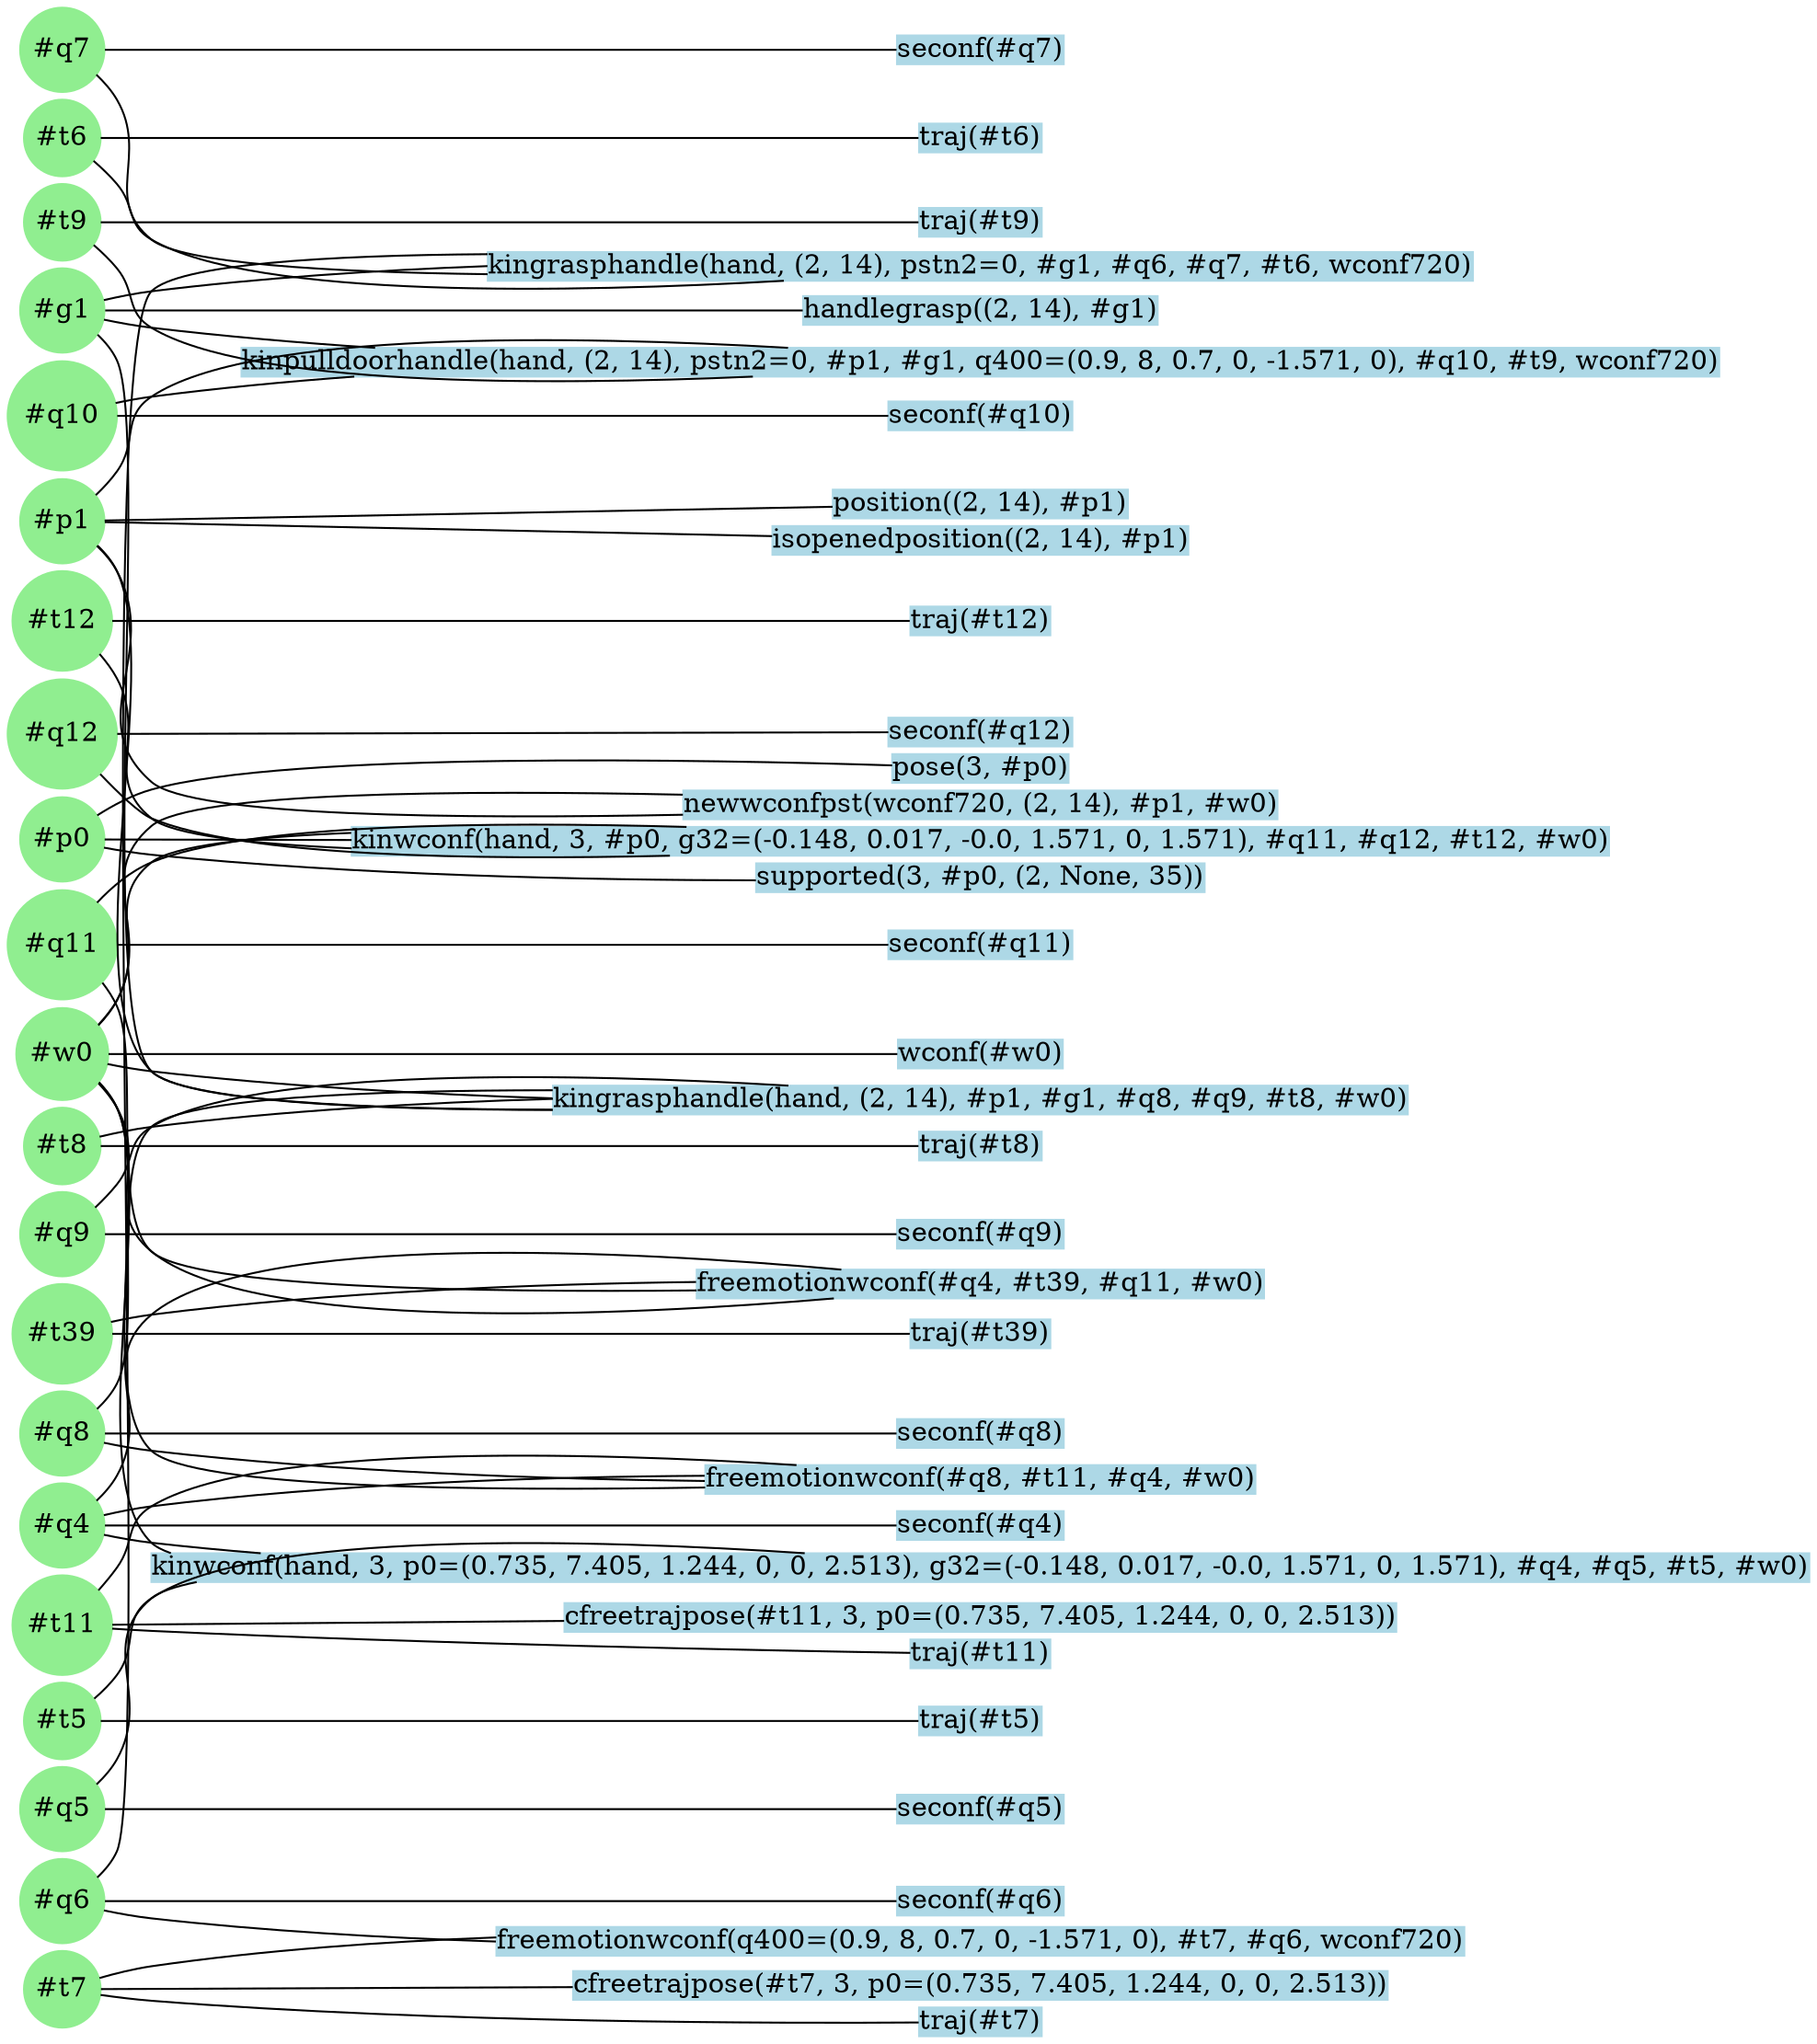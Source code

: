 strict graph "" {
	graph [bb="0,0,939.57,1052.4",
		dpi=300,
		nodesep=0.05,
		outputMode=nodesfirst,
		rankdir=RL,
		ranksep=0.25
	];
	node [colorscheme=SVG,
		height=0.02,
		label="\N",
		margin=0,
		style=filled,
		width=0
	];
	edge [colorscheme=SVG];
	"seconf(#q7)"	[color=LightBlue,
		height=0.20833,
		pos="507.07,1030.5",
		shape=box,
		width=1.2083];
	"#q7"	[color=LightGreen,
		height=0.6089,
		pos="28.284,1030.5",
		shape=circle,
		width=0.6089];
	"seconf(#q7)" -- "#q7"	[pos="463.34,1030.5 364.6,1030.5 123.47,1030.5 50.532,1030.5"];
	"traj(#t8)"	[color=LightBlue,
		height=0.20833,
		pos="507.07,464.5",
		shape=box,
		width=0.88889];
	"#t8"	[color=LightGreen,
		height=0.54997,
		pos="28.284,464.5",
		shape=circle,
		width=0.54997];
	"traj(#t8)" -- "#t8"	[pos="474.79,464.5 383.84,464.5 121.33,464.5 48.324,464.5"];
	"traj(#t9)"	[color=LightBlue,
		height=0.20833,
		pos="507.07,940.5",
		shape=box,
		width=0.88889];
	"#t9"	[color=LightGreen,
		height=0.54997,
		pos="28.284,940.5",
		shape=circle,
		width=0.54997];
	"traj(#t9)" -- "#t9"	[pos="474.79,940.5 383.84,940.5 121.33,940.5 48.324,940.5"];
	"kinpulldoorhandle(hand, (2, 14), pstn2=0, #p1, #g1, q400=(0.9, 8, 0.7, 0, -1.571, 0), #q10, #t9, wconf720)"	[color=LightBlue,
		height=0.20833,
		pos="507.07,867.5",
		shape=box,
		width=10.708];
	"kinpulldoorhandle(hand, (2, 14), pstn2=0, #p1, #g1, q400=(0.9, 8, 0.7, 0, -1.571, 0), #q10, #t9, wconf720)" -- "#t9"	[pos="388.37,859.99 278.97,855.21 125.48,854.76 74.569,885.5 60.93,893.74 66.682,904.19 56.569,916.5 53.045,920.79 48.719,924.97 44.56,\
928.6"];
	"#p1"	[color=LightGreen,
		height=0.6089,
		pos="28.284,786.5",
		shape=circle,
		width=0.6089];
	"kinpulldoorhandle(hand, (2, 14), pstn2=0, #p1, #g1, q400=(0.9, 8, 0.7, 0, -1.571, 0), #q10, #t9, wconf720)" -- "#p1"	[pos="409.24,875.02 299.05,881.63 127.5,885.48 74.569,850.5 58.977,840.2 67.517,827.64 56.569,812.5 53.425,808.15 49.496,803.92 45.607,\
800.18"];
	"#g1"	[color=LightGreen,
		height=0.6089,
		pos="28.284,894.5",
		shape=circle,
		width=0.6089];
	"kinpulldoorhandle(hand, (2, 14), pstn2=0, #p1, #g1, q400=(0.9, 8, 0.7, 0, -1.571, 0), #q10, #t9, wconf720)" -- "#g1"	[pos="190.71,875.01 151.52,877.6 112.07,881.02 74.569,885.5 66.45,886.47 57.612,888.1 49.917,889.7"];
	"#q10"	[color=LightGreen,
		height=0.78567,
		pos="28.284,840.5",
		shape=circle,
		width=0.78567];
	"kinpulldoorhandle(hand, (2, 14), pstn2=0, #p1, #g1, q400=(0.9, 8, 0.7, 0, -1.571, 0), #q10, #t9, wconf720)" -- "#q10"	[pos="168.73,859.99 136.84,857.55 105.05,854.43 74.569,850.5 68.5,849.72 62.043,848.52 55.964,847.22"];
	"cfreetrajpose(#t7, 3, p0=(0.735, 7.405, 1.244, 0, 0, 2.513))"	[color=LightBlue,
		height=0.20833,
		pos="507.07,26.5",
		shape=box,
		width=5.9028];
	"#t7"	[color=LightGreen,
		height=0.54997,
		pos="28.284,24.5",
		shape=circle,
		width=0.54997];
	"cfreetrajpose(#t7, 3, p0=(0.735, 7.405, 1.244, 0, 0, 2.513))" -- "#t7"	[pos="294.51,25.613 195.45,25.197 90.133,24.755 48.143,24.579"];
	"traj(#t6)"	[color=LightBlue,
		height=0.20833,
		pos="507.07,984.5",
		shape=box,
		width=0.88889];
	"#t6"	[color=LightGreen,
		height=0.54997,
		pos="28.284,984.5",
		shape=circle,
		width=0.54997];
	"traj(#t6)" -- "#t6"	[pos="474.79,984.5 383.84,984.5 121.33,984.5 48.324,984.5"];
	"traj(#t12)"	[color=LightBlue,
		height=0.20833,
		pos="507.07,734.5",
		shape=box,
		width=1.0139];
	"#t12"	[color=LightGreen,
		height=0.72675,
		pos="28.284,734.5",
		shape=circle,
		width=0.72675];
	"traj(#t12)" -- "#t12"	[pos="470.23,734.5 377.98,734.5 133.98,734.5 54.618,734.5"];
	"newwconfpst(wconf720, (2, 14), #p1, #w0)"	[color=LightBlue,
		height=0.20833,
		pos="507.07,640.5",
		shape=box,
		width=4.3056];
	"newwconfpst(wconf720, (2, 14), #p1, #w0)" -- "#p1"	[pos="351.93,635.39 236.67,633.12 95.492,634.27 74.569,652.5 37.879,684.47 79.355,717.5 56.569,760.5 53.995,765.36 50.173,769.83 46.198,\
773.64"];
	"#w0"	[color=LightGreen,
		height=0.66782,
		pos="28.284,512.5",
		shape=circle,
		width=0.66782];
	"newwconfpst(wconf720, (2, 14), #p1, #w0)" -- "#w0"	[pos="351.81,645.8 236.71,648.22 95.804,647.33 74.569,629.5 43.66,603.55 75.419,576.18 56.569,540.5 54.159,535.94 50.776,531.62 47.209,\
527.8"];
	"seconf(#q11)"	[color=LightBlue,
		height=0.20833,
		pos="507.07,568.5",
		shape=box,
		width=1.3333];
	"#q11"	[color=LightGreen,
		height=0.78567,
		pos="28.284,568.5",
		shape=circle,
		width=0.78567];
	"seconf(#q11)" -- "#q11"	[pos="459.05,568.5 360.49,568.5 134.93,568.5 56.647,568.5"];
	"position((2, 14), #p1)"	[color=LightBlue,
		height=0.20833,
		pos="507.07,795.5",
		shape=box,
		width=2.1389];
	"position((2, 14), #p1)" -- "#p1"	[pos="429.99,794.06 318.26,791.95 115.92,788.14 50.383,786.9"];
	"traj(#t5)"	[color=LightBlue,
		height=0.20833,
		pos="507.07,164.5",
		shape=box,
		width=0.88889];
	"#t5"	[color=LightGreen,
		height=0.54997,
		pos="28.284,164.5",
		shape=circle,
		width=0.54997];
	"traj(#t5)" -- "#t5"	[pos="474.79,164.5 383.84,164.5 121.33,164.5 48.324,164.5"];
	"isopenedposition((2, 14), #p1)"	[color=LightBlue,
		height=0.20833,
		pos="507.07,776.5",
		shape=box,
		width=3.0139];
	"isopenedposition((2, 14), #p1)" -- "#p1"	[pos="398.47,778.76 283.67,781.16 110.25,784.8 50.438,786.06"];
	"cfreetrajpose(#t11, 3, p0=(0.735, 7.405, 1.244, 0, 0, 2.513))"	[color=LightBlue,
		height=0.20833,
		pos="507.07,218.5",
		shape=box,
		width=6.0278];
	"#t11"	[color=LightGreen,
		height=0.72675,
		pos="28.284,214.5",
		shape=circle,
		width=0.72675];
	"cfreetrajpose(#t11, 3, p0=(0.735, 7.405, 1.244, 0, 0, 2.513))" -- "#t11"	[pos="290,216.69 197.11,215.91 99.66,215.09 54.729,214.71"];
	"traj(#t39)"	[color=LightBlue,
		height=0.20833,
		pos="507.07,366.5",
		shape=box,
		width=1.0139];
	"#t39"	[color=LightGreen,
		height=0.72675,
		pos="28.284,366.5",
		shape=circle,
		width=0.72675];
	"traj(#t39)" -- "#t39"	[pos="470.23,366.5 377.98,366.5 133.98,366.5 54.618,366.5"];
	"seconf(#q5)"	[color=LightBlue,
		height=0.20833,
		pos="507.07,118.5",
		shape=box,
		width=1.2083];
	"#q5"	[color=LightGreen,
		height=0.6089,
		pos="28.284,118.5",
		shape=circle,
		width=0.6089];
	"seconf(#q5)" -- "#q5"	[pos="463.34,118.5 364.6,118.5 123.47,118.5 50.532,118.5"];
	"seconf(#q8)"	[color=LightBlue,
		height=0.20833,
		pos="507.07,314.5",
		shape=box,
		width=1.2083];
	"#q8"	[color=LightGreen,
		height=0.6089,
		pos="28.284,314.5",
		shape=circle,
		width=0.6089];
	"seconf(#q8)" -- "#q8"	[pos="463.34,314.5 364.6,314.5 123.47,314.5 50.532,314.5"];
	"freemotionwconf(#q4, #t39, #q11, #w0)"	[color=LightBlue,
		height=0.20833,
		pos="507.07,392.5",
		shape=box,
		width=4.1111];
	"freemotionwconf(#q4, #t39, #q11, #w0)" -- "#w0"	[pos="430.62,384.98 321.54,375.8 127.09,366.39 74.569,409.5 48.072,431.25 73.123,454.48 56.569,484.5 54.077,489.02 50.661,493.32 47.087,\
497.14"];
	"freemotionwconf(#q4, #t39, #q11, #w0)" -- "#q11"	[pos="359.02,389.16 242.41,388.01 95.604,390.5 74.569,409.5 53.417,428.61 68.28,510.51 56.569,536.5 54.649,540.76 51.984,544.89 49.066,\
548.69"];
	"freemotionwconf(#q4, #t39, #q11, #w0)" -- "#t39"	[pos="358.74,393.59 275.1,392.58 168.63,388.53 74.569,376.5 67.86,375.64 60.679,374.27 54.057,372.81"];
	"#q4"	[color=LightGreen,
		height=0.6089,
		pos="28.284,266.5",
		shape=circle,
		width=0.6089];
	"freemotionwconf(#q4, #t39, #q11, #w0)" -- "#q4"	[pos="434.52,400.02 326.11,409.77 127.25,420.72 74.569,376.5 45.326,351.95 75.217,325.82 56.569,292.5 53.884,287.7 50.024,283.26 46.048,\
279.44"];
	"kingrasphandle(hand, (2, 14), #p1, #g1, #q8, #q9, #t8, #w0)"	[color=LightBlue,
		height=0.20833,
		pos="507.07,488.5",
		shape=box,
		width=6.1944];
	"kingrasphandle(hand, (2, 14), #p1, #g1, #q8, #q9, #t8, #w0)" -- "#t8"	[pos="284,489.15 216.53,487.23 142.34,483.01 74.569,474.5 65.621,473.38 55.835,471.32 47.657,469.37"];
	"kingrasphandle(hand, (2, 14), #p1, #g1, #q8, #q9, #t8, #w0)" -- "#p1"	[pos="283.82,483.48 186.57,483.61 90.747,487.88 74.569,503.5 33.38,543.26 80.939,708.69 56.569,760.5 54.229,765.47 50.487,769.98 46.515,\
773.8"];
	"kingrasphandle(hand, (2, 14), #p1, #g1, #q8, #q9, #t8, #w0)" -- "#g1"	[pos="283.98,483.34 186.6,483.42 90.601,487.7 74.569,503.5 45.649,532 73.473,831.58 56.569,868.5 54.28,873.5 50.556,878.01 46.585,881.83"];
	"kingrasphandle(hand, (2, 14), #p1, #g1, #q8, #q9, #t8, #w0)" -- "#w0"	[pos="283.82,489.37 216.44,491.47 142.33,495.64 74.569,503.5 67.243,504.35 59.335,505.75 52.208,507.2"];
	"kingrasphandle(hand, (2, 14), #p1, #g1, #q8, #q9, #t8, #w0)" -- "#q8"	[pos="283.94,493.61 186.91,493.59 91.234,489.56 74.569,474.5 52.277,454.36 70.216,367.27 56.569,340.5 54.072,335.6 50.276,331.12 46.303,\
327.31"];
	"#q9"	[color=LightGreen,
		height=0.6089,
		pos="28.284,418.5",
		shape=circle,
		width=0.6089];
	"kingrasphandle(hand, (2, 14), #p1, #g1, #q8, #q9, #t8, #w0)" -- "#q9"	[pos="406.91,496.01 297.21,502.48 128.77,506.36 74.569,474.5 61.164,466.62 66.285,456.64 56.569,444.5 53.216,440.31 49.212,436.14 45.317,\
432.4"];
	"seconf(#q9)"	[color=LightBlue,
		height=0.20833,
		pos="507.07,418.5",
		shape=box,
		width=1.2083];
	"seconf(#q9)" -- "#q9"	[pos="463.34,418.5 364.6,418.5 123.47,418.5 50.532,418.5"];
	"freemotionwconf(#q8, #t11, #q4, #w0)"	[color=LightBlue,
		height=0.20833,
		pos="507.07,290.5",
		shape=box,
		width=3.9861];
	"freemotionwconf(#q8, #t11, #q4, #w0)" -- "#w0"	[pos="363.46,286.32 246.03,284.37 95.529,285.87 74.569,305.5 45.389,332.83 73.464,448.27 56.569,484.5 54.331,489.3 50.924,493.77 47.268,\
497.67"];
	"freemotionwconf(#q8, #t11, #q4, #w0)" -- "#t11"	[pos="411.14,298.01 301.45,304.88 129.03,309.55 74.569,276.5 60.618,268.03 66.119,257.73 56.569,244.5 53.767,240.62 50.528,236.68 47.283,\
232.99"];
	"freemotionwconf(#q8, #t11, #q4, #w0)" -- "#q8"	[pos="363.27,289.69 279.02,290.65 170.43,294.38 74.569,305.5 66.447,306.44 57.608,308.06 49.913,309.67"];
	"freemotionwconf(#q8, #t11, #q4, #w0)" -- "#q4"	[pos="363.19,292.47 278.9,291.99 170.32,288.52 74.569,276.5 66.42,275.48 57.576,273.68 49.884,271.89"];
	"kinwconf(hand, 3, p0=(0.735, 7.405, 1.244, 0, 0, 2.513), g32=(-0.148, 0.017, -0.0, 1.571, 0, 1.571), #q4, #q5, #t5, #w0)"	[color=LightBlue,
		height=0.20833,
		pos="507.07,244.5",
		shape=box,
		width=12.014];
	"kinwconf(hand, 3, p0=(0.735, 7.405, 1.244, 0, 0, 2.513), g32=(-0.148, 0.017, -0.0, 1.571, 0, 1.571), #q4, #q5, #t5, #w0)" -- "#w0"	[pos="84.691,252.06 80.102,253.69 76.672,255.5 74.569,257.5 37.921,292.39 77.47,438.42 56.569,484.5 54.382,489.32 50.995,493.8 47.342,\
497.71"];
	"kinwconf(hand, 3, p0=(0.735, 7.405, 1.244, 0, 0, 2.513), g32=(-0.148, 0.017, -0.0, 1.571, 0, 1.571), #q4, #q5, #t5, #w0)" -- "#t5"	[pos="415.41,252.03 305.48,259.32 128.2,264.61 74.569,228.5 58.397,217.61 68.15,204.18 56.569,188.5 53.196,183.93 48.822,179.61 44.568,\
175.93"];
	"kinwconf(hand, 3, p0=(0.735, 7.405, 1.244, 0, 0, 2.513), g32=(-0.148, 0.017, -0.0, 1.571, 0, 1.571), #q4, #q5, #t5, #w0)" -- "#q5"	[pos="98.179,237 86.741,234.65 78.552,231.84 74.569,228.5 45.326,203.95 75.217,177.82 56.569,144.5 53.884,139.7 50.024,135.26 46.048,131.44"];
	"kinwconf(hand, 3, p0=(0.735, 7.405, 1.244, 0, 0, 2.513), g32=(-0.148, 0.017, -0.0, 1.571, 0, 1.571), #q4, #q5, #t5, #w0)" -- "#q4"	[pos="131.3,252.01 112.09,253.58 93.092,255.39 74.569,257.5 66.445,258.42 57.606,260.04 49.911,261.65"];
	"handlegrasp((2, 14), #g1)"	[color=LightBlue,
		height=0.20833,
		pos="507.07,894.5",
		shape=box,
		width=2.5694];
	"handlegrasp((2, 14), #g1)" -- "#g1"	[pos="414.42,894.5 300.27,894.5 112.65,894.5 50.22,894.5"];
	"pose(3, #p0)"	[color=LightBlue,
		height=0.20833,
		pos="507.07,659.5",
		shape=box,
		width=1.2778];
	"#p0"	[color=LightGreen,
		height=0.6089,
		pos="28.284,622.5",
		shape=circle,
		width=0.6089];
	"pose(3, #p0)" -- "#p0"	[pos="461.02,661.13 365.62,664.14 146.09,668.55 74.569,648.5 64.618,645.71 54.549,640.25 46.441,635.05"];
	"freemotionwconf(q400=(0.9, 8, 0.7, 0, -1.571, 0), #t7, #q6, wconf720)"	[color=LightBlue,
		height=0.20833,
		pos="507.07,49.5",
		shape=box,
		width=7.0139];
	"freemotionwconf(q400=(0.9, 8, 0.7, 0, -1.571, 0), #t7, #q6, wconf720)" -- "#t7"	[pos="254.52,51.611 195.27,49.434 132.51,44.936 74.569,36.5 65.554,35.188 55.76,32.727 47.593,30.373"];
	"#q6"	[color=LightGreen,
		height=0.6089,
		pos="28.284,70.5",
		shape=circle,
		width=0.6089];
	"freemotionwconf(q400=(0.9, 8, 0.7, 0, -1.571, 0), #t7, #q6, wconf720)" -- "#q6"	[pos="254.3,49.371 195.21,51.313 132.56,54.977 74.569,61.5 66.444,62.414 57.605,64.028 49.91,65.64"];
	"wconf(#w0)"	[color=LightBlue,
		height=0.20833,
		pos="507.07,512.5",
		shape=box,
		width=1.1944];
	"wconf(#w0)" -- "#w0"	[pos="463.76,512.5 366.1,512.5 127.59,512.5 52.39,512.5"];
	"supported(3, #p0, (2, None, 35))"	[color=LightBlue,
		height=0.20833,
		pos="507.07,602.5",
		shape=box,
		width=3.25];
	"supported(3, #p0, (2, None, 35))" -- "#p0"	[pos="389.93,601.11 302.9,601.19 181,603.68 74.569,614.5 66.467,615.32 57.632,616.76 49.935,618.19"];
	"seconf(#q10)"	[color=LightBlue,
		height=0.20833,
		pos="507.07,840.5",
		shape=box,
		width=1.3333];
	"seconf(#q10)" -- "#q10"	[pos="459.05,840.5 360.49,840.5 134.93,840.5 56.647,840.5"];
	"traj(#t11)"	[color=LightBlue,
		height=0.20833,
		pos="507.07,199.5",
		shape=box,
		width=1.0139];
	"traj(#t11)" -- "#t11"	[pos="470.53,200.03 396.73,201.22 221.48,204.59 74.569,211.5 68.115,211.8 61.149,212.22 54.662,212.65"];
	"seconf(#q12)"	[color=LightBlue,
		height=0.20833,
		pos="507.07,678.5",
		shape=box,
		width=1.3333];
	"#q12"	[color=LightGreen,
		height=0.78567,
		pos="28.284,676.5",
		shape=circle,
		width=0.78567];
	"seconf(#q12)" -- "#q12"	[pos="459.05,678.3 360.49,677.89 134.93,676.94 56.647,676.61"];
	"kinwconf(hand, 3, #p0, g32=(-0.148, 0.017, -0.0, 1.571, 0, 1.571), #q11, #q12, #t12, #w0)"	[color=LightBlue,
		height=0.20833,
		pos="507.07,621.5",
		shape=box,
		width=9.1111];
	"kinwconf(hand, 3, #p0, g32=(-0.148, 0.017, -0.0, 1.571, 0, 1.571), #q11, #q12, #t12, #w0)" -- "#t12"	[pos="178.83,617.91 126.29,620.14 85.428,624.81 74.569,633.5 49.157,653.85 71.98,675.83 56.569,704.5 54.236,708.84 51.138,713.05 47.869,\
716.88"];
	"kinwconf(hand, 3, #p0, g32=(-0.148, 0.017, -0.0, 1.571, 0, 1.571), #q11, #q12, #t12, #w0)" -- "#w0"	[pos="178.87,625.84 126.32,623.73 85.452,619.16 74.569,610.5 49.436,590.49 72.308,568.5 56.569,540.5 54.041,536 50.61,531.71 47.034,527.89"];
	"kinwconf(hand, 3, #p0, g32=(-0.148, 0.017, -0.0, 1.571, 0, 1.571), #q11, #q12, #t12, #w0)" -- "#q11"	[pos="348.56,629.01 246.09,631.7 122.85,630.16 74.569,610.5 64.041,606.21 54.468,598.28 46.864,590.45"];
	"kinwconf(hand, 3, #p0, g32=(-0.148, 0.017, -0.0, 1.571, 0, 1.571), #q11, #q12, #t12, #w0)" -- "#p0"	[pos="178.83,622.19 123.91,622.3 76.328,622.4 50.331,622.46"];
	"kinwconf(hand, 3, #p0, g32=(-0.148, 0.017, -0.0, 1.571, 0, 1.571), #q11, #q12, #t12, #w0)" -- "#q12"	[pos="339.03,614 238.51,611.82 121.24,614.11 74.569,633.5 63.755,637.99 54.006,646.35 46.348,654.51"];
	"kingrasphandle(hand, (2, 14), pstn2=0, #g1, #q6, #q7, #t6, wconf720)"	[color=LightBlue,
		height=0.20833,
		pos="507.07,917.5",
		shape=box,
		width=7.1389];
	"kingrasphandle(hand, (2, 14), pstn2=0, #g1, #q6, #q7, #t6, wconf720)" -- "#q7"	[pos="249.95,913.43 165.91,914.49 89.931,919.06 74.569,931.5 48.601,952.53 73.335,975.59 56.569,1004.5 53.811,1009.3 49.925,1013.7 45.949,\
1017.5"];
	"kingrasphandle(hand, (2, 14), pstn2=0, #g1, #q6, #q7, #t6, wconf720)" -- "#g1"	[pos="249.91,917.68 192.09,915.53 131.09,911.53 74.569,904.5 66.419,903.49 57.575,901.69 49.883,899.9"];
	"kingrasphandle(hand, (2, 14), pstn2=0, #g1, #q6, #q7, #t6, wconf720)" -- "#t6"	[pos="404.54,909.99 294.88,903.75 128.6,900.29 74.569,931.5 61.433,939.09 66.369,948.92 56.569,960.5 52.982,964.74 48.637,968.9 44.479,\
972.53"];
	"kingrasphandle(hand, (2, 14), pstn2=0, #g1, #q6, #q7, #t6, wconf720)" -- "#q6"	[pos="249.95,923.86 165.12,923.26 88.574,918.62 74.569,904.5 42.944,872.63 74.708,137.57 56.569,96.5 54.295,91.353 50.47,86.729 46.392,\
82.859"];
	"seconf(#q4)"	[color=LightBlue,
		height=0.20833,
		pos="507.07,266.5",
		shape=box,
		width=1.2083];
	"seconf(#q4)" -- "#q4"	[pos="463.34,266.5 364.6,266.5 123.47,266.5 50.532,266.5"];
	"traj(#t7)"	[color=LightBlue,
		height=0.20833,
		pos="507.07,7.5",
		shape=box,
		width=0.88889];
	"traj(#t7)" -- "#t7"	[pos="474.87,7.1612 403.75,6.6369 224.17,6.716 74.569,18.5 65.872,19.185 56.288,20.389 48.185,21.54"];
	"seconf(#q6)"	[color=LightBlue,
		height=0.20833,
		pos="507.07,70.5",
		shape=box,
		width=1.2083];
	"seconf(#q6)" -- "#q6"	[pos="463.34,70.5 364.6,70.5 123.47,70.5 50.532,70.5"];
}
